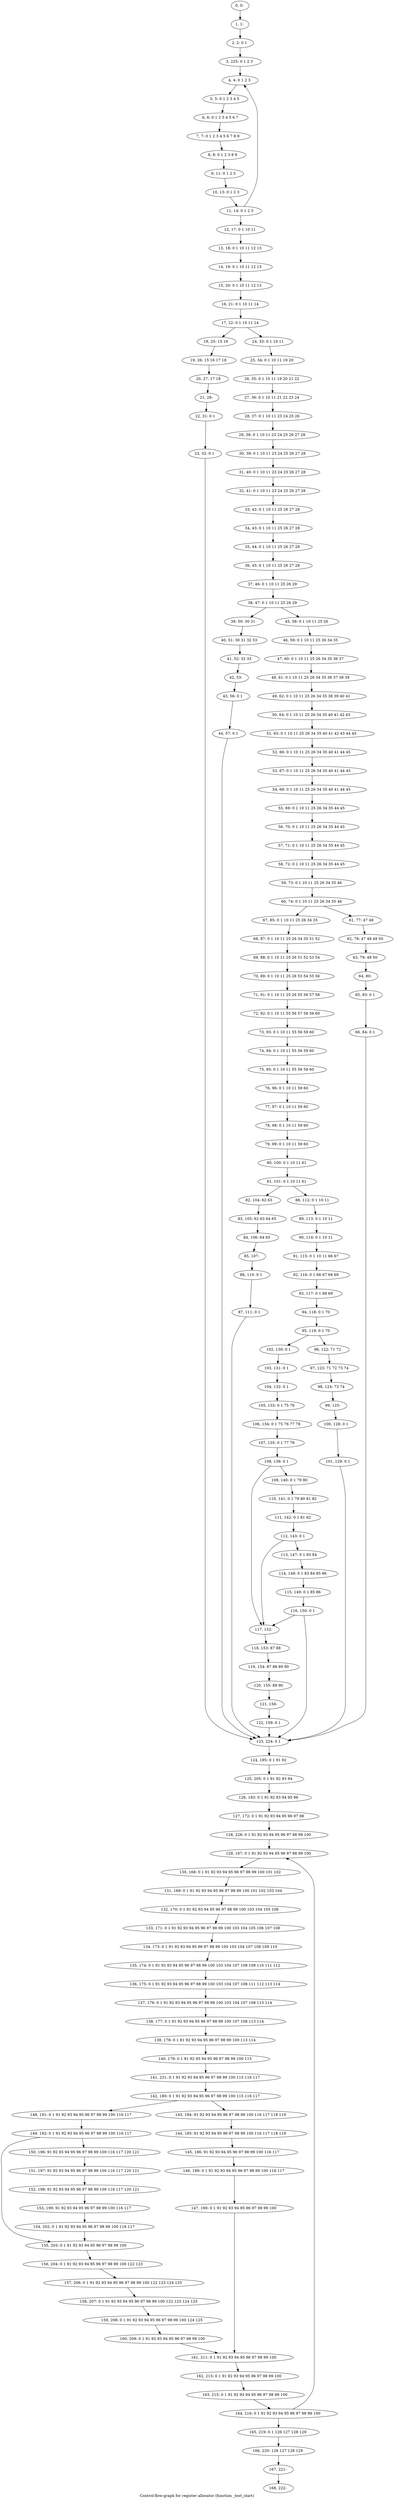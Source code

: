 digraph G {
graph [label="Control-flow-graph for register allocator (function _test_start)"]
0[label="0, 0: "];
1[label="1, 1: "];
2[label="2, 2: 0 1 "];
3[label="3, 225: 0 1 2 3 "];
4[label="4, 4: 0 1 2 3 "];
5[label="5, 5: 0 1 2 3 4 5 "];
6[label="6, 6: 0 1 2 3 4 5 6 7 "];
7[label="7, 7: 0 1 2 3 4 5 6 7 8 9 "];
8[label="8, 8: 0 1 2 3 8 9 "];
9[label="9, 11: 0 1 2 3 "];
10[label="10, 13: 0 1 2 3 "];
11[label="11, 14: 0 1 2 3 "];
12[label="12, 17: 0 1 10 11 "];
13[label="13, 18: 0 1 10 11 12 13 "];
14[label="14, 19: 0 1 10 11 12 13 "];
15[label="15, 20: 0 1 10 11 12 13 "];
16[label="16, 21: 0 1 10 11 14 "];
17[label="17, 22: 0 1 10 11 14 "];
18[label="18, 25: 15 16 "];
19[label="19, 26: 15 16 17 18 "];
20[label="20, 27: 17 18 "];
21[label="21, 28: "];
22[label="22, 31: 0 1 "];
23[label="23, 32: 0 1 "];
24[label="24, 33: 0 1 10 11 "];
25[label="25, 34: 0 1 10 11 19 20 "];
26[label="26, 35: 0 1 10 11 19 20 21 22 "];
27[label="27, 36: 0 1 10 11 21 22 23 24 "];
28[label="28, 37: 0 1 10 11 23 24 25 26 "];
29[label="29, 38: 0 1 10 11 23 24 25 26 27 28 "];
30[label="30, 39: 0 1 10 11 23 24 25 26 27 28 "];
31[label="31, 40: 0 1 10 11 23 24 25 26 27 28 "];
32[label="32, 41: 0 1 10 11 23 24 25 26 27 28 "];
33[label="33, 42: 0 1 10 11 25 26 27 28 "];
34[label="34, 43: 0 1 10 11 25 26 27 28 "];
35[label="35, 44: 0 1 10 11 25 26 27 28 "];
36[label="36, 45: 0 1 10 11 25 26 27 28 "];
37[label="37, 46: 0 1 10 11 25 26 29 "];
38[label="38, 47: 0 1 10 11 25 26 29 "];
39[label="39, 50: 30 31 "];
40[label="40, 51: 30 31 32 33 "];
41[label="41, 52: 32 33 "];
42[label="42, 53: "];
43[label="43, 56: 0 1 "];
44[label="44, 57: 0 1 "];
45[label="45, 58: 0 1 10 11 25 26 "];
46[label="46, 59: 0 1 10 11 25 26 34 35 "];
47[label="47, 60: 0 1 10 11 25 26 34 35 36 37 "];
48[label="48, 61: 0 1 10 11 25 26 34 35 36 37 38 39 "];
49[label="49, 62: 0 1 10 11 25 26 34 35 38 39 40 41 "];
50[label="50, 64: 0 1 10 11 25 26 34 35 40 41 42 43 "];
51[label="51, 65: 0 1 10 11 25 26 34 35 40 41 42 43 44 45 "];
52[label="52, 66: 0 1 10 11 25 26 34 35 40 41 44 45 "];
53[label="53, 67: 0 1 10 11 25 26 34 35 40 41 44 45 "];
54[label="54, 68: 0 1 10 11 25 26 34 35 40 41 44 45 "];
55[label="55, 69: 0 1 10 11 25 26 34 35 44 45 "];
56[label="56, 70: 0 1 10 11 25 26 34 35 44 45 "];
57[label="57, 71: 0 1 10 11 25 26 34 35 44 45 "];
58[label="58, 72: 0 1 10 11 25 26 34 35 44 45 "];
59[label="59, 73: 0 1 10 11 25 26 34 35 46 "];
60[label="60, 74: 0 1 10 11 25 26 34 35 46 "];
61[label="61, 77: 47 48 "];
62[label="62, 78: 47 48 49 50 "];
63[label="63, 79: 49 50 "];
64[label="64, 80: "];
65[label="65, 83: 0 1 "];
66[label="66, 84: 0 1 "];
67[label="67, 85: 0 1 10 11 25 26 34 35 "];
68[label="68, 87: 0 1 10 11 25 26 34 35 51 52 "];
69[label="69, 88: 0 1 10 11 25 26 51 52 53 54 "];
70[label="70, 89: 0 1 10 11 25 26 53 54 55 56 "];
71[label="71, 91: 0 1 10 11 25 26 55 56 57 58 "];
72[label="72, 92: 0 1 10 11 55 56 57 58 59 60 "];
73[label="73, 93: 0 1 10 11 55 56 59 60 "];
74[label="74, 94: 0 1 10 11 55 56 59 60 "];
75[label="75, 95: 0 1 10 11 55 56 59 60 "];
76[label="76, 96: 0 1 10 11 59 60 "];
77[label="77, 97: 0 1 10 11 59 60 "];
78[label="78, 98: 0 1 10 11 59 60 "];
79[label="79, 99: 0 1 10 11 59 60 "];
80[label="80, 100: 0 1 10 11 61 "];
81[label="81, 101: 0 1 10 11 61 "];
82[label="82, 104: 62 63 "];
83[label="83, 105: 62 63 64 65 "];
84[label="84, 106: 64 65 "];
85[label="85, 107: "];
86[label="86, 110: 0 1 "];
87[label="87, 111: 0 1 "];
88[label="88, 112: 0 1 10 11 "];
89[label="89, 113: 0 1 10 11 "];
90[label="90, 114: 0 1 10 11 "];
91[label="91, 115: 0 1 10 11 66 67 "];
92[label="92, 116: 0 1 66 67 68 69 "];
93[label="93, 117: 0 1 68 69 "];
94[label="94, 118: 0 1 70 "];
95[label="95, 119: 0 1 70 "];
96[label="96, 122: 71 72 "];
97[label="97, 123: 71 72 73 74 "];
98[label="98, 124: 73 74 "];
99[label="99, 125: "];
100[label="100, 128: 0 1 "];
101[label="101, 129: 0 1 "];
102[label="102, 130: 0 1 "];
103[label="103, 131: 0 1 "];
104[label="104, 132: 0 1 "];
105[label="105, 133: 0 1 75 76 "];
106[label="106, 134: 0 1 75 76 77 78 "];
107[label="107, 135: 0 1 77 78 "];
108[label="108, 136: 0 1 "];
109[label="109, 140: 0 1 79 80 "];
110[label="110, 141: 0 1 79 80 81 82 "];
111[label="111, 142: 0 1 81 82 "];
112[label="112, 143: 0 1 "];
113[label="113, 147: 0 1 83 84 "];
114[label="114, 148: 0 1 83 84 85 86 "];
115[label="115, 149: 0 1 85 86 "];
116[label="116, 150: 0 1 "];
117[label="117, 152: "];
118[label="118, 153: 87 88 "];
119[label="119, 154: 87 88 89 90 "];
120[label="120, 155: 89 90 "];
121[label="121, 156: "];
122[label="122, 159: 0 1 "];
123[label="123, 224: 0 1 "];
124[label="124, 195: 0 1 91 92 "];
125[label="125, 205: 0 1 91 92 93 94 "];
126[label="126, 183: 0 1 91 92 93 94 95 96 "];
127[label="127, 172: 0 1 91 92 93 94 95 96 97 98 "];
128[label="128, 228: 0 1 91 92 93 94 95 96 97 98 99 100 "];
129[label="129, 167: 0 1 91 92 93 94 95 96 97 98 99 100 "];
130[label="130, 168: 0 1 91 92 93 94 95 96 97 98 99 100 101 102 "];
131[label="131, 169: 0 1 91 92 93 94 95 96 97 98 99 100 101 102 103 104 "];
132[label="132, 170: 0 1 91 92 93 94 95 96 97 98 99 100 103 104 105 106 "];
133[label="133, 171: 0 1 91 92 93 94 95 96 97 98 99 100 103 104 105 106 107 108 "];
134[label="134, 173: 0 1 91 92 93 94 95 96 97 98 99 100 103 104 107 108 109 110 "];
135[label="135, 174: 0 1 91 92 93 94 95 96 97 98 99 100 103 104 107 108 109 110 111 112 "];
136[label="136, 175: 0 1 91 92 93 94 95 96 97 98 99 100 103 104 107 108 111 112 113 114 "];
137[label="137, 176: 0 1 91 92 93 94 95 96 97 98 99 100 103 104 107 108 113 114 "];
138[label="138, 177: 0 1 91 92 93 94 95 96 97 98 99 100 107 108 113 114 "];
139[label="139, 178: 0 1 91 92 93 94 95 96 97 98 99 100 113 114 "];
140[label="140, 179: 0 1 91 92 93 94 95 96 97 98 99 100 115 "];
141[label="141, 231: 0 1 91 92 93 94 95 96 97 98 99 100 115 116 117 "];
142[label="142, 180: 0 1 91 92 93 94 95 96 97 98 99 100 115 116 117 "];
143[label="143, 184: 91 92 93 94 95 96 97 98 99 100 116 117 118 119 "];
144[label="144, 185: 91 92 93 94 95 96 97 98 99 100 116 117 118 119 "];
145[label="145, 186: 91 92 93 94 95 96 97 98 99 100 116 117 "];
146[label="146, 189: 0 1 91 92 93 94 95 96 97 98 99 100 116 117 "];
147[label="147, 190: 0 1 91 92 93 94 95 96 97 98 99 100 "];
148[label="148, 191: 0 1 91 92 93 94 95 96 97 98 99 100 116 117 "];
149[label="149, 192: 0 1 91 92 93 94 95 96 97 98 99 100 116 117 "];
150[label="150, 196: 91 92 93 94 95 96 97 98 99 100 116 117 120 121 "];
151[label="151, 197: 91 92 93 94 95 96 97 98 99 100 116 117 120 121 "];
152[label="152, 198: 91 92 93 94 95 96 97 98 99 100 116 117 120 121 "];
153[label="153, 199: 91 92 93 94 95 96 97 98 99 100 116 117 "];
154[label="154, 202: 0 1 91 92 93 94 95 96 97 98 99 100 116 117 "];
155[label="155, 203: 0 1 91 92 93 94 95 96 97 98 99 100 "];
156[label="156, 204: 0 1 91 92 93 94 95 96 97 98 99 100 122 123 "];
157[label="157, 206: 0 1 91 92 93 94 95 96 97 98 99 100 122 123 124 125 "];
158[label="158, 207: 0 1 91 92 93 94 95 96 97 98 99 100 122 123 124 125 "];
159[label="159, 208: 0 1 91 92 93 94 95 96 97 98 99 100 124 125 "];
160[label="160, 209: 0 1 91 92 93 94 95 96 97 98 99 100 "];
161[label="161, 211: 0 1 91 92 93 94 95 96 97 98 99 100 "];
162[label="162, 213: 0 1 91 92 93 94 95 96 97 98 99 100 "];
163[label="163, 215: 0 1 91 92 93 94 95 96 97 98 99 100 "];
164[label="164, 216: 0 1 91 92 93 94 95 96 97 98 99 100 "];
165[label="165, 219: 0 1 126 127 128 129 "];
166[label="166, 220: 126 127 128 129 "];
167[label="167, 221: "];
168[label="168, 222: "];
0->1 ;
1->2 ;
2->3 ;
3->4 ;
4->5 ;
5->6 ;
6->7 ;
7->8 ;
8->9 ;
9->10 ;
10->11 ;
11->12 ;
11->4 ;
12->13 ;
13->14 ;
14->15 ;
15->16 ;
16->17 ;
17->18 ;
17->24 ;
18->19 ;
19->20 ;
20->21 ;
21->22 ;
22->23 ;
23->123 ;
24->25 ;
25->26 ;
26->27 ;
27->28 ;
28->29 ;
29->30 ;
30->31 ;
31->32 ;
32->33 ;
33->34 ;
34->35 ;
35->36 ;
36->37 ;
37->38 ;
38->39 ;
38->45 ;
39->40 ;
40->41 ;
41->42 ;
42->43 ;
43->44 ;
44->123 ;
45->46 ;
46->47 ;
47->48 ;
48->49 ;
49->50 ;
50->51 ;
51->52 ;
52->53 ;
53->54 ;
54->55 ;
55->56 ;
56->57 ;
57->58 ;
58->59 ;
59->60 ;
60->61 ;
60->67 ;
61->62 ;
62->63 ;
63->64 ;
64->65 ;
65->66 ;
66->123 ;
67->68 ;
68->69 ;
69->70 ;
70->71 ;
71->72 ;
72->73 ;
73->74 ;
74->75 ;
75->76 ;
76->77 ;
77->78 ;
78->79 ;
79->80 ;
80->81 ;
81->82 ;
81->88 ;
82->83 ;
83->84 ;
84->85 ;
85->86 ;
86->87 ;
87->123 ;
88->89 ;
89->90 ;
90->91 ;
91->92 ;
92->93 ;
93->94 ;
94->95 ;
95->96 ;
95->102 ;
96->97 ;
97->98 ;
98->99 ;
99->100 ;
100->101 ;
101->123 ;
102->103 ;
103->104 ;
104->105 ;
105->106 ;
106->107 ;
107->108 ;
108->109 ;
108->117 ;
109->110 ;
110->111 ;
111->112 ;
112->113 ;
112->117 ;
113->114 ;
114->115 ;
115->116 ;
116->117 ;
116->123 ;
117->118 ;
118->119 ;
119->120 ;
120->121 ;
121->122 ;
122->123 ;
123->124 ;
124->125 ;
125->126 ;
126->127 ;
127->128 ;
128->129 ;
129->130 ;
130->131 ;
131->132 ;
132->133 ;
133->134 ;
134->135 ;
135->136 ;
136->137 ;
137->138 ;
138->139 ;
139->140 ;
140->141 ;
141->142 ;
142->143 ;
142->148 ;
143->144 ;
144->145 ;
145->146 ;
146->147 ;
147->161 ;
148->149 ;
149->150 ;
149->155 ;
150->151 ;
151->152 ;
152->153 ;
153->154 ;
154->155 ;
155->156 ;
156->157 ;
157->158 ;
158->159 ;
159->160 ;
160->161 ;
161->162 ;
162->163 ;
163->164 ;
164->165 ;
164->129 ;
165->166 ;
166->167 ;
167->168 ;
}

